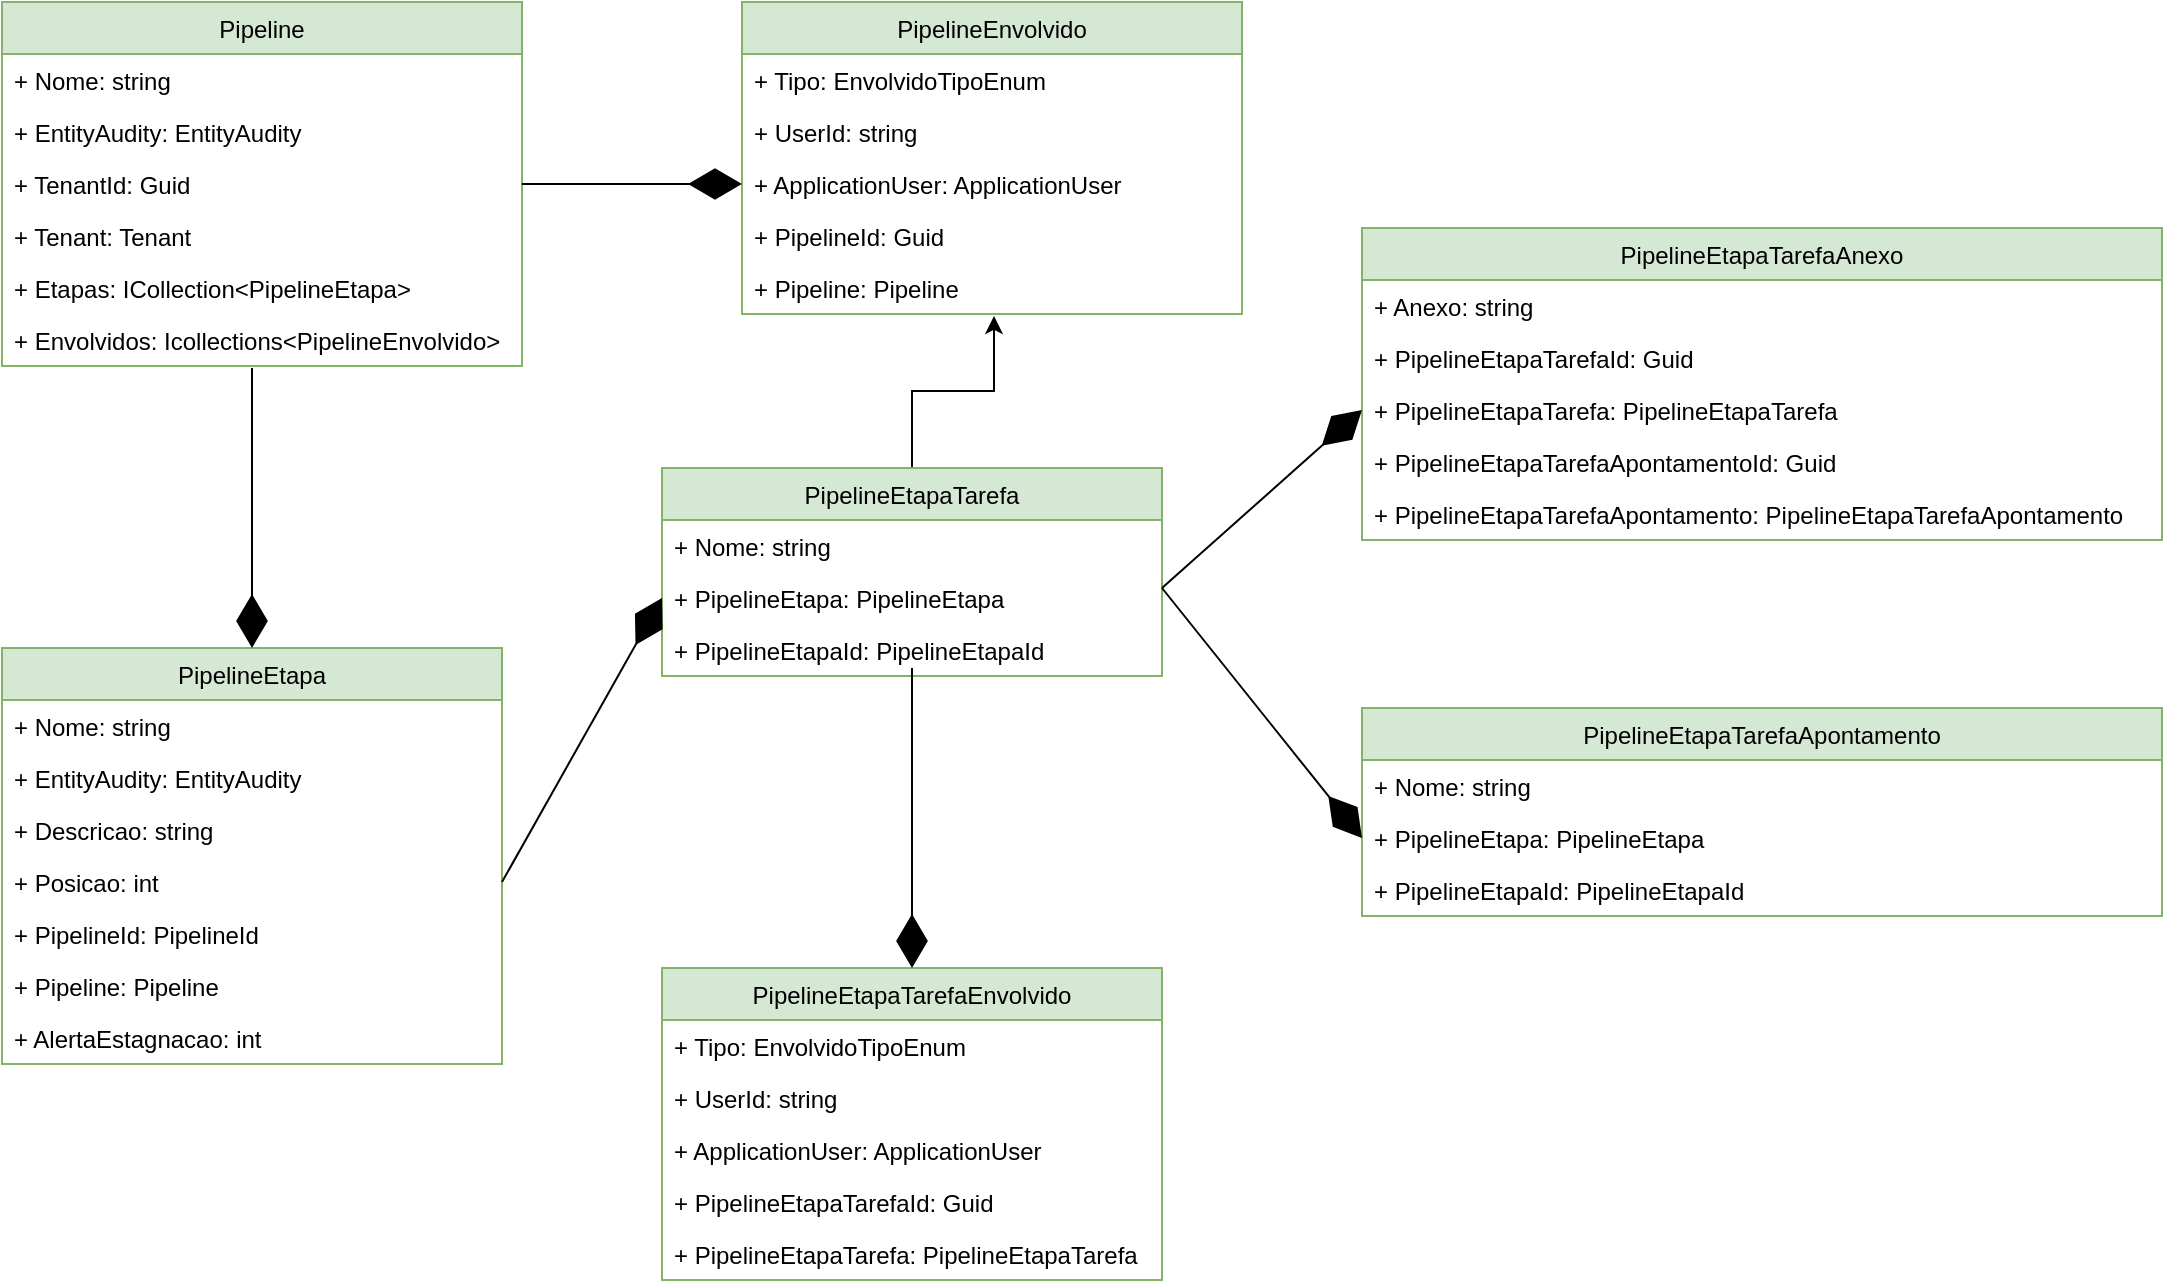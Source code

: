 <mxfile version="20.3.6" type="github">
  <diagram id="mCMY_9giOVvZCnvrB829" name="Página-1">
    <mxGraphModel dx="1422" dy="839" grid="1" gridSize="10" guides="1" tooltips="1" connect="1" arrows="1" fold="1" page="1" pageScale="1" pageWidth="1169" pageHeight="827" math="0" shadow="0">
      <root>
        <mxCell id="0" />
        <mxCell id="1" parent="0" />
        <mxCell id="OwOinGCJCFfBMkcLL602-2" value="Pipeline" style="swimlane;fontStyle=0;childLayout=stackLayout;horizontal=1;startSize=26;fillColor=#d5e8d4;horizontalStack=0;resizeParent=1;resizeParentMax=0;resizeLast=0;collapsible=1;marginBottom=0;strokeColor=#82b366;" parent="1" vertex="1">
          <mxGeometry x="40" y="47" width="260" height="182" as="geometry" />
        </mxCell>
        <mxCell id="OwOinGCJCFfBMkcLL602-3" value="+ Nome: string" style="text;strokeColor=none;fillColor=none;align=left;verticalAlign=top;spacingLeft=4;spacingRight=4;overflow=hidden;rotatable=0;points=[[0,0.5],[1,0.5]];portConstraint=eastwest;" parent="OwOinGCJCFfBMkcLL602-2" vertex="1">
          <mxGeometry y="26" width="260" height="26" as="geometry" />
        </mxCell>
        <mxCell id="OwOinGCJCFfBMkcLL602-4" value="+ EntityAudity: EntityAudity" style="text;strokeColor=none;fillColor=none;align=left;verticalAlign=top;spacingLeft=4;spacingRight=4;overflow=hidden;rotatable=0;points=[[0,0.5],[1,0.5]];portConstraint=eastwest;" parent="OwOinGCJCFfBMkcLL602-2" vertex="1">
          <mxGeometry y="52" width="260" height="26" as="geometry" />
        </mxCell>
        <mxCell id="OwOinGCJCFfBMkcLL602-17" value="+ TenantId: Guid" style="text;strokeColor=none;fillColor=none;align=left;verticalAlign=top;spacingLeft=4;spacingRight=4;overflow=hidden;rotatable=0;points=[[0,0.5],[1,0.5]];portConstraint=eastwest;" parent="OwOinGCJCFfBMkcLL602-2" vertex="1">
          <mxGeometry y="78" width="260" height="26" as="geometry" />
        </mxCell>
        <mxCell id="OwOinGCJCFfBMkcLL602-16" value="+ Tenant: Tenant" style="text;strokeColor=none;fillColor=none;align=left;verticalAlign=top;spacingLeft=4;spacingRight=4;overflow=hidden;rotatable=0;points=[[0,0.5],[1,0.5]];portConstraint=eastwest;" parent="OwOinGCJCFfBMkcLL602-2" vertex="1">
          <mxGeometry y="104" width="260" height="26" as="geometry" />
        </mxCell>
        <mxCell id="OwOinGCJCFfBMkcLL602-5" value="+ Etapas: ICollection&lt;PipelineEtapa&gt;" style="text;strokeColor=none;fillColor=none;align=left;verticalAlign=top;spacingLeft=4;spacingRight=4;overflow=hidden;rotatable=0;points=[[0,0.5],[1,0.5]];portConstraint=eastwest;" parent="OwOinGCJCFfBMkcLL602-2" vertex="1">
          <mxGeometry y="130" width="260" height="26" as="geometry" />
        </mxCell>
        <mxCell id="3iS6mL4pUrMgzN117d-z-19" value="+ Envolvidos: Icollections&lt;PipelineEnvolvido&gt;" style="text;strokeColor=none;fillColor=none;align=left;verticalAlign=top;spacingLeft=4;spacingRight=4;overflow=hidden;rotatable=0;points=[[0,0.5],[1,0.5]];portConstraint=eastwest;" parent="OwOinGCJCFfBMkcLL602-2" vertex="1">
          <mxGeometry y="156" width="260" height="26" as="geometry" />
        </mxCell>
        <mxCell id="OwOinGCJCFfBMkcLL602-7" value="PipelineEtapa" style="swimlane;fontStyle=0;childLayout=stackLayout;horizontal=1;startSize=26;fillColor=#d5e8d4;horizontalStack=0;resizeParent=1;resizeParentMax=0;resizeLast=0;collapsible=1;marginBottom=0;strokeColor=#82b366;" parent="1" vertex="1">
          <mxGeometry x="40" y="370" width="250" height="208" as="geometry" />
        </mxCell>
        <mxCell id="OwOinGCJCFfBMkcLL602-8" value="+ Nome: string" style="text;strokeColor=none;fillColor=none;align=left;verticalAlign=top;spacingLeft=4;spacingRight=4;overflow=hidden;rotatable=0;points=[[0,0.5],[1,0.5]];portConstraint=eastwest;" parent="OwOinGCJCFfBMkcLL602-7" vertex="1">
          <mxGeometry y="26" width="250" height="26" as="geometry" />
        </mxCell>
        <mxCell id="3iS6mL4pUrMgzN117d-z-14" value="+ EntityAudity: EntityAudity" style="text;strokeColor=none;fillColor=none;align=left;verticalAlign=top;spacingLeft=4;spacingRight=4;overflow=hidden;rotatable=0;points=[[0,0.5],[1,0.5]];portConstraint=eastwest;" parent="OwOinGCJCFfBMkcLL602-7" vertex="1">
          <mxGeometry y="52" width="250" height="26" as="geometry" />
        </mxCell>
        <mxCell id="OwOinGCJCFfBMkcLL602-9" value="+ Descricao: string" style="text;strokeColor=none;fillColor=none;align=left;verticalAlign=top;spacingLeft=4;spacingRight=4;overflow=hidden;rotatable=0;points=[[0,0.5],[1,0.5]];portConstraint=eastwest;" parent="OwOinGCJCFfBMkcLL602-7" vertex="1">
          <mxGeometry y="78" width="250" height="26" as="geometry" />
        </mxCell>
        <mxCell id="3iS6mL4pUrMgzN117d-z-28" value="+ Posicao: int" style="text;strokeColor=none;fillColor=none;align=left;verticalAlign=top;spacingLeft=4;spacingRight=4;overflow=hidden;rotatable=0;points=[[0,0.5],[1,0.5]];portConstraint=eastwest;" parent="OwOinGCJCFfBMkcLL602-7" vertex="1">
          <mxGeometry y="104" width="250" height="26" as="geometry" />
        </mxCell>
        <mxCell id="3iS6mL4pUrMgzN117d-z-17" value="+ PipelineId: PipelineId" style="text;strokeColor=none;fillColor=none;align=left;verticalAlign=top;spacingLeft=4;spacingRight=4;overflow=hidden;rotatable=0;points=[[0,0.5],[1,0.5]];portConstraint=eastwest;" parent="OwOinGCJCFfBMkcLL602-7" vertex="1">
          <mxGeometry y="130" width="250" height="26" as="geometry" />
        </mxCell>
        <mxCell id="OwOinGCJCFfBMkcLL602-10" value="+ Pipeline: Pipeline" style="text;strokeColor=none;fillColor=none;align=left;verticalAlign=top;spacingLeft=4;spacingRight=4;overflow=hidden;rotatable=0;points=[[0,0.5],[1,0.5]];portConstraint=eastwest;" parent="OwOinGCJCFfBMkcLL602-7" vertex="1">
          <mxGeometry y="156" width="250" height="26" as="geometry" />
        </mxCell>
        <mxCell id="3iS6mL4pUrMgzN117d-z-18" value="+ AlertaEstagnacao: int" style="text;strokeColor=none;fillColor=none;align=left;verticalAlign=top;spacingLeft=4;spacingRight=4;overflow=hidden;rotatable=0;points=[[0,0.5],[1,0.5]];portConstraint=eastwest;" parent="OwOinGCJCFfBMkcLL602-7" vertex="1">
          <mxGeometry y="182" width="250" height="26" as="geometry" />
        </mxCell>
        <mxCell id="3iS6mL4pUrMgzN117d-z-20" style="edgeStyle=orthogonalEdgeStyle;rounded=0;orthogonalLoop=1;jettySize=auto;html=1;entryX=0.504;entryY=1.038;entryDx=0;entryDy=0;entryPerimeter=0;" parent="1" source="OwOinGCJCFfBMkcLL602-11" target="3iS6mL4pUrMgzN117d-z-25" edge="1">
          <mxGeometry relative="1" as="geometry">
            <mxPoint x="689" y="441.012" as="targetPoint" />
          </mxGeometry>
        </mxCell>
        <mxCell id="OwOinGCJCFfBMkcLL602-11" value="PipelineEtapaTarefa" style="swimlane;fontStyle=0;childLayout=stackLayout;horizontal=1;startSize=26;fillColor=#d5e8d4;horizontalStack=0;resizeParent=1;resizeParentMax=0;resizeLast=0;collapsible=1;marginBottom=0;strokeColor=#82b366;" parent="1" vertex="1">
          <mxGeometry x="370" y="280" width="250" height="104" as="geometry" />
        </mxCell>
        <mxCell id="OwOinGCJCFfBMkcLL602-12" value="+ Nome: string" style="text;strokeColor=none;fillColor=none;align=left;verticalAlign=top;spacingLeft=4;spacingRight=4;overflow=hidden;rotatable=0;points=[[0,0.5],[1,0.5]];portConstraint=eastwest;" parent="OwOinGCJCFfBMkcLL602-11" vertex="1">
          <mxGeometry y="26" width="250" height="26" as="geometry" />
        </mxCell>
        <mxCell id="OwOinGCJCFfBMkcLL602-14" value="+ PipelineEtapa: PipelineEtapa" style="text;strokeColor=none;fillColor=none;align=left;verticalAlign=top;spacingLeft=4;spacingRight=4;overflow=hidden;rotatable=0;points=[[0,0.5],[1,0.5]];portConstraint=eastwest;" parent="OwOinGCJCFfBMkcLL602-11" vertex="1">
          <mxGeometry y="52" width="250" height="26" as="geometry" />
        </mxCell>
        <mxCell id="3iS6mL4pUrMgzN117d-z-16" value="+ PipelineEtapaId: PipelineEtapaId" style="text;strokeColor=none;fillColor=none;align=left;verticalAlign=top;spacingLeft=4;spacingRight=4;overflow=hidden;rotatable=0;points=[[0,0.5],[1,0.5]];portConstraint=eastwest;" parent="OwOinGCJCFfBMkcLL602-11" vertex="1">
          <mxGeometry y="78" width="250" height="26" as="geometry" />
        </mxCell>
        <mxCell id="3iS6mL4pUrMgzN117d-z-21" value="PipelineEnvolvido" style="swimlane;fontStyle=0;childLayout=stackLayout;horizontal=1;startSize=26;fillColor=#d5e8d4;horizontalStack=0;resizeParent=1;resizeParentMax=0;resizeLast=0;collapsible=1;marginBottom=0;strokeColor=#82b366;" parent="1" vertex="1">
          <mxGeometry x="410" y="47" width="250" height="156" as="geometry" />
        </mxCell>
        <mxCell id="3iS6mL4pUrMgzN117d-z-22" value="+ Tipo: EnvolvidoTipoEnum" style="text;strokeColor=none;fillColor=none;align=left;verticalAlign=top;spacingLeft=4;spacingRight=4;overflow=hidden;rotatable=0;points=[[0,0.5],[1,0.5]];portConstraint=eastwest;" parent="3iS6mL4pUrMgzN117d-z-21" vertex="1">
          <mxGeometry y="26" width="250" height="26" as="geometry" />
        </mxCell>
        <mxCell id="3iS6mL4pUrMgzN117d-z-24" value="+ UserId: string" style="text;strokeColor=none;fillColor=none;align=left;verticalAlign=top;spacingLeft=4;spacingRight=4;overflow=hidden;rotatable=0;points=[[0,0.5],[1,0.5]];portConstraint=eastwest;" parent="3iS6mL4pUrMgzN117d-z-21" vertex="1">
          <mxGeometry y="52" width="250" height="26" as="geometry" />
        </mxCell>
        <mxCell id="3iS6mL4pUrMgzN117d-z-23" value="+ ApplicationUser: ApplicationUser" style="text;strokeColor=none;fillColor=none;align=left;verticalAlign=top;spacingLeft=4;spacingRight=4;overflow=hidden;rotatable=0;points=[[0,0.5],[1,0.5]];portConstraint=eastwest;" parent="3iS6mL4pUrMgzN117d-z-21" vertex="1">
          <mxGeometry y="78" width="250" height="26" as="geometry" />
        </mxCell>
        <mxCell id="cCK26V0O97NR6bV3gjjq-1" value="+ PipelineId: Guid" style="text;strokeColor=none;fillColor=none;align=left;verticalAlign=top;spacingLeft=4;spacingRight=4;overflow=hidden;rotatable=0;points=[[0,0.5],[1,0.5]];portConstraint=eastwest;" vertex="1" parent="3iS6mL4pUrMgzN117d-z-21">
          <mxGeometry y="104" width="250" height="26" as="geometry" />
        </mxCell>
        <mxCell id="3iS6mL4pUrMgzN117d-z-25" value="+ Pipeline: Pipeline" style="text;strokeColor=none;fillColor=none;align=left;verticalAlign=top;spacingLeft=4;spacingRight=4;overflow=hidden;rotatable=0;points=[[0,0.5],[1,0.5]];portConstraint=eastwest;" parent="3iS6mL4pUrMgzN117d-z-21" vertex="1">
          <mxGeometry y="130" width="250" height="26" as="geometry" />
        </mxCell>
        <mxCell id="cCK26V0O97NR6bV3gjjq-8" value="PipelineEtapaTarefaEnvolvido" style="swimlane;fontStyle=0;childLayout=stackLayout;horizontal=1;startSize=26;fillColor=#d5e8d4;horizontalStack=0;resizeParent=1;resizeParentMax=0;resizeLast=0;collapsible=1;marginBottom=0;strokeColor=#82b366;" vertex="1" parent="1">
          <mxGeometry x="370" y="530" width="250" height="156" as="geometry" />
        </mxCell>
        <mxCell id="cCK26V0O97NR6bV3gjjq-9" value="+ Tipo: EnvolvidoTipoEnum" style="text;strokeColor=none;fillColor=none;align=left;verticalAlign=top;spacingLeft=4;spacingRight=4;overflow=hidden;rotatable=0;points=[[0,0.5],[1,0.5]];portConstraint=eastwest;" vertex="1" parent="cCK26V0O97NR6bV3gjjq-8">
          <mxGeometry y="26" width="250" height="26" as="geometry" />
        </mxCell>
        <mxCell id="cCK26V0O97NR6bV3gjjq-10" value="+ UserId: string" style="text;strokeColor=none;fillColor=none;align=left;verticalAlign=top;spacingLeft=4;spacingRight=4;overflow=hidden;rotatable=0;points=[[0,0.5],[1,0.5]];portConstraint=eastwest;" vertex="1" parent="cCK26V0O97NR6bV3gjjq-8">
          <mxGeometry y="52" width="250" height="26" as="geometry" />
        </mxCell>
        <mxCell id="cCK26V0O97NR6bV3gjjq-11" value="+ ApplicationUser: ApplicationUser" style="text;strokeColor=none;fillColor=none;align=left;verticalAlign=top;spacingLeft=4;spacingRight=4;overflow=hidden;rotatable=0;points=[[0,0.5],[1,0.5]];portConstraint=eastwest;" vertex="1" parent="cCK26V0O97NR6bV3gjjq-8">
          <mxGeometry y="78" width="250" height="26" as="geometry" />
        </mxCell>
        <mxCell id="cCK26V0O97NR6bV3gjjq-12" value="+ PipelineEtapaTarefaId: Guid" style="text;strokeColor=none;fillColor=none;align=left;verticalAlign=top;spacingLeft=4;spacingRight=4;overflow=hidden;rotatable=0;points=[[0,0.5],[1,0.5]];portConstraint=eastwest;" vertex="1" parent="cCK26V0O97NR6bV3gjjq-8">
          <mxGeometry y="104" width="250" height="26" as="geometry" />
        </mxCell>
        <mxCell id="cCK26V0O97NR6bV3gjjq-13" value="+ PipelineEtapaTarefa: PipelineEtapaTarefa" style="text;strokeColor=none;fillColor=none;align=left;verticalAlign=top;spacingLeft=4;spacingRight=4;overflow=hidden;rotatable=0;points=[[0,0.5],[1,0.5]];portConstraint=eastwest;" vertex="1" parent="cCK26V0O97NR6bV3gjjq-8">
          <mxGeometry y="130" width="250" height="26" as="geometry" />
        </mxCell>
        <mxCell id="cCK26V0O97NR6bV3gjjq-15" value="PipelineEtapaTarefaAnexo" style="swimlane;fontStyle=0;childLayout=stackLayout;horizontal=1;startSize=26;fillColor=#d5e8d4;horizontalStack=0;resizeParent=1;resizeParentMax=0;resizeLast=0;collapsible=1;marginBottom=0;strokeColor=#82b366;" vertex="1" parent="1">
          <mxGeometry x="720" y="160" width="400" height="156" as="geometry" />
        </mxCell>
        <mxCell id="cCK26V0O97NR6bV3gjjq-16" value="+ Anexo: string" style="text;strokeColor=none;fillColor=none;align=left;verticalAlign=top;spacingLeft=4;spacingRight=4;overflow=hidden;rotatable=0;points=[[0,0.5],[1,0.5]];portConstraint=eastwest;" vertex="1" parent="cCK26V0O97NR6bV3gjjq-15">
          <mxGeometry y="26" width="400" height="26" as="geometry" />
        </mxCell>
        <mxCell id="cCK26V0O97NR6bV3gjjq-18" value="+ PipelineEtapaTarefaId: Guid" style="text;strokeColor=none;fillColor=none;align=left;verticalAlign=top;spacingLeft=4;spacingRight=4;overflow=hidden;rotatable=0;points=[[0,0.5],[1,0.5]];portConstraint=eastwest;" vertex="1" parent="cCK26V0O97NR6bV3gjjq-15">
          <mxGeometry y="52" width="400" height="26" as="geometry" />
        </mxCell>
        <mxCell id="cCK26V0O97NR6bV3gjjq-17" value="+ PipelineEtapaTarefa: PipelineEtapaTarefa" style="text;strokeColor=none;fillColor=none;align=left;verticalAlign=top;spacingLeft=4;spacingRight=4;overflow=hidden;rotatable=0;points=[[0,0.5],[1,0.5]];portConstraint=eastwest;" vertex="1" parent="cCK26V0O97NR6bV3gjjq-15">
          <mxGeometry y="78" width="400" height="26" as="geometry" />
        </mxCell>
        <mxCell id="cCK26V0O97NR6bV3gjjq-26" value="+ PipelineEtapaTarefaApontamentoId: Guid" style="text;strokeColor=none;fillColor=none;align=left;verticalAlign=top;spacingLeft=4;spacingRight=4;overflow=hidden;rotatable=0;points=[[0,0.5],[1,0.5]];portConstraint=eastwest;" vertex="1" parent="cCK26V0O97NR6bV3gjjq-15">
          <mxGeometry y="104" width="400" height="26" as="geometry" />
        </mxCell>
        <mxCell id="cCK26V0O97NR6bV3gjjq-27" value="+ PipelineEtapaTarefaApontamento: PipelineEtapaTarefaApontamento" style="text;strokeColor=none;fillColor=none;align=left;verticalAlign=top;spacingLeft=4;spacingRight=4;overflow=hidden;rotatable=0;points=[[0,0.5],[1,0.5]];portConstraint=eastwest;" vertex="1" parent="cCK26V0O97NR6bV3gjjq-15">
          <mxGeometry y="130" width="400" height="26" as="geometry" />
        </mxCell>
        <mxCell id="cCK26V0O97NR6bV3gjjq-21" value="PipelineEtapaTarefaApontamento" style="swimlane;fontStyle=0;childLayout=stackLayout;horizontal=1;startSize=26;fillColor=#d5e8d4;horizontalStack=0;resizeParent=1;resizeParentMax=0;resizeLast=0;collapsible=1;marginBottom=0;strokeColor=#82b366;" vertex="1" parent="1">
          <mxGeometry x="720" y="400" width="400" height="104" as="geometry" />
        </mxCell>
        <mxCell id="cCK26V0O97NR6bV3gjjq-22" value="+ Nome: string" style="text;strokeColor=none;fillColor=none;align=left;verticalAlign=top;spacingLeft=4;spacingRight=4;overflow=hidden;rotatable=0;points=[[0,0.5],[1,0.5]];portConstraint=eastwest;" vertex="1" parent="cCK26V0O97NR6bV3gjjq-21">
          <mxGeometry y="26" width="400" height="26" as="geometry" />
        </mxCell>
        <mxCell id="cCK26V0O97NR6bV3gjjq-23" value="+ PipelineEtapa: PipelineEtapa" style="text;strokeColor=none;fillColor=none;align=left;verticalAlign=top;spacingLeft=4;spacingRight=4;overflow=hidden;rotatable=0;points=[[0,0.5],[1,0.5]];portConstraint=eastwest;" vertex="1" parent="cCK26V0O97NR6bV3gjjq-21">
          <mxGeometry y="52" width="400" height="26" as="geometry" />
        </mxCell>
        <mxCell id="cCK26V0O97NR6bV3gjjq-24" value="+ PipelineEtapaId: PipelineEtapaId" style="text;strokeColor=none;fillColor=none;align=left;verticalAlign=top;spacingLeft=4;spacingRight=4;overflow=hidden;rotatable=0;points=[[0,0.5],[1,0.5]];portConstraint=eastwest;" vertex="1" parent="cCK26V0O97NR6bV3gjjq-21">
          <mxGeometry y="78" width="400" height="26" as="geometry" />
        </mxCell>
        <mxCell id="cCK26V0O97NR6bV3gjjq-29" value="" style="endArrow=diamondThin;endFill=1;endSize=24;html=1;rounded=0;entryX=0.5;entryY=0;entryDx=0;entryDy=0;" edge="1" parent="1" target="OwOinGCJCFfBMkcLL602-7">
          <mxGeometry width="160" relative="1" as="geometry">
            <mxPoint x="165" y="230" as="sourcePoint" />
            <mxPoint x="380" y="310" as="targetPoint" />
          </mxGeometry>
        </mxCell>
        <mxCell id="cCK26V0O97NR6bV3gjjq-30" value="" style="endArrow=diamondThin;endFill=1;endSize=24;html=1;rounded=0;exitX=1;exitY=0.5;exitDx=0;exitDy=0;" edge="1" parent="1" source="OwOinGCJCFfBMkcLL602-17" target="3iS6mL4pUrMgzN117d-z-23">
          <mxGeometry width="160" relative="1" as="geometry">
            <mxPoint x="175" y="240" as="sourcePoint" />
            <mxPoint x="175" y="380" as="targetPoint" />
          </mxGeometry>
        </mxCell>
        <mxCell id="cCK26V0O97NR6bV3gjjq-31" value="" style="endArrow=diamondThin;endFill=1;endSize=24;html=1;rounded=0;entryX=0;entryY=0.5;entryDx=0;entryDy=0;exitX=1;exitY=0.5;exitDx=0;exitDy=0;" edge="1" parent="1" source="3iS6mL4pUrMgzN117d-z-28" target="OwOinGCJCFfBMkcLL602-14">
          <mxGeometry width="160" relative="1" as="geometry">
            <mxPoint x="175" y="240" as="sourcePoint" />
            <mxPoint x="175" y="380" as="targetPoint" />
          </mxGeometry>
        </mxCell>
        <mxCell id="cCK26V0O97NR6bV3gjjq-32" value="" style="endArrow=diamondThin;endFill=1;endSize=24;html=1;rounded=0;entryX=0.5;entryY=0;entryDx=0;entryDy=0;" edge="1" parent="1" target="cCK26V0O97NR6bV3gjjq-8">
          <mxGeometry width="160" relative="1" as="geometry">
            <mxPoint x="495" y="380" as="sourcePoint" />
            <mxPoint x="380" y="355" as="targetPoint" />
          </mxGeometry>
        </mxCell>
        <mxCell id="cCK26V0O97NR6bV3gjjq-33" value="" style="endArrow=diamondThin;endFill=1;endSize=24;html=1;rounded=0;entryX=0;entryY=0.5;entryDx=0;entryDy=0;" edge="1" parent="1" target="cCK26V0O97NR6bV3gjjq-17">
          <mxGeometry width="160" relative="1" as="geometry">
            <mxPoint x="620" y="340" as="sourcePoint" />
            <mxPoint x="505" y="540" as="targetPoint" />
          </mxGeometry>
        </mxCell>
        <mxCell id="cCK26V0O97NR6bV3gjjq-34" value="" style="endArrow=diamondThin;endFill=1;endSize=24;html=1;rounded=0;entryX=0;entryY=0.5;entryDx=0;entryDy=0;" edge="1" parent="1" target="cCK26V0O97NR6bV3gjjq-23">
          <mxGeometry width="160" relative="1" as="geometry">
            <mxPoint x="620" y="340" as="sourcePoint" />
            <mxPoint x="690" y="351" as="targetPoint" />
          </mxGeometry>
        </mxCell>
      </root>
    </mxGraphModel>
  </diagram>
</mxfile>

